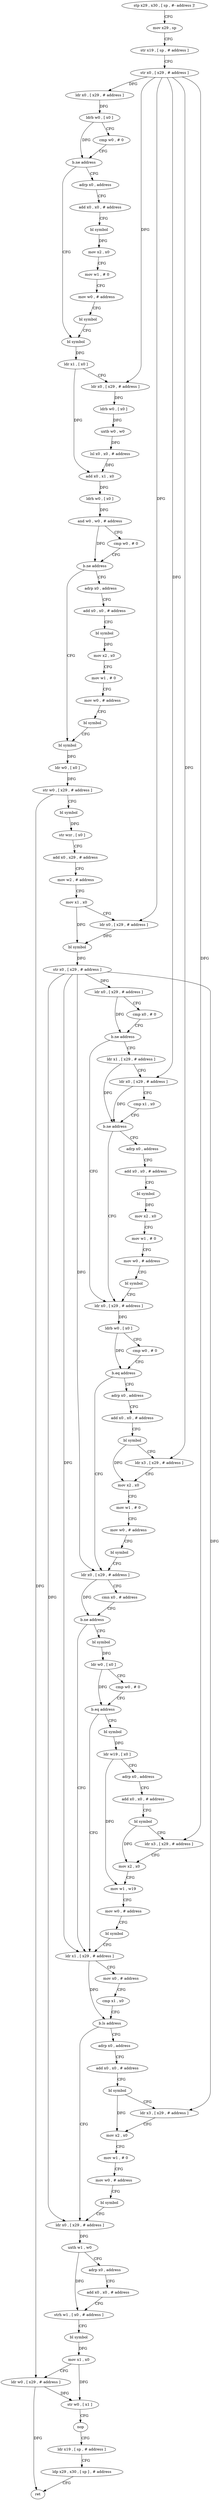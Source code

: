 digraph "func" {
"4246580" [label = "stp x29 , x30 , [ sp , #- address ]!" ]
"4246584" [label = "mov x29 , sp" ]
"4246588" [label = "str x19 , [ sp , # address ]" ]
"4246592" [label = "str x0 , [ x29 , # address ]" ]
"4246596" [label = "ldr x0 , [ x29 , # address ]" ]
"4246600" [label = "ldrb w0 , [ x0 ]" ]
"4246604" [label = "cmp w0 , # 0" ]
"4246608" [label = "b.ne address" ]
"4246640" [label = "bl symbol" ]
"4246612" [label = "adrp x0 , address" ]
"4246644" [label = "ldr x1 , [ x0 ]" ]
"4246648" [label = "ldr x0 , [ x29 , # address ]" ]
"4246652" [label = "ldrb w0 , [ x0 ]" ]
"4246656" [label = "uxtb w0 , w0" ]
"4246660" [label = "lsl x0 , x0 , # address" ]
"4246664" [label = "add x0 , x1 , x0" ]
"4246668" [label = "ldrh w0 , [ x0 ]" ]
"4246672" [label = "and w0 , w0 , # address" ]
"4246676" [label = "cmp w0 , # 0" ]
"4246680" [label = "b.ne address" ]
"4246712" [label = "bl symbol" ]
"4246684" [label = "adrp x0 , address" ]
"4246616" [label = "add x0 , x0 , # address" ]
"4246620" [label = "bl symbol" ]
"4246624" [label = "mov x2 , x0" ]
"4246628" [label = "mov w1 , # 0" ]
"4246632" [label = "mov w0 , # address" ]
"4246636" [label = "bl symbol" ]
"4246716" [label = "ldr w0 , [ x0 ]" ]
"4246720" [label = "str w0 , [ x29 , # address ]" ]
"4246724" [label = "bl symbol" ]
"4246728" [label = "str wzr , [ x0 ]" ]
"4246732" [label = "add x0 , x29 , # address" ]
"4246736" [label = "mov w2 , # address" ]
"4246740" [label = "mov x1 , x0" ]
"4246744" [label = "ldr x0 , [ x29 , # address ]" ]
"4246748" [label = "bl symbol" ]
"4246752" [label = "str x0 , [ x29 , # address ]" ]
"4246756" [label = "ldr x0 , [ x29 , # address ]" ]
"4246760" [label = "cmp x0 , # 0" ]
"4246764" [label = "b.ne address" ]
"4246812" [label = "ldr x0 , [ x29 , # address ]" ]
"4246768" [label = "ldr x1 , [ x29 , # address ]" ]
"4246688" [label = "add x0 , x0 , # address" ]
"4246692" [label = "bl symbol" ]
"4246696" [label = "mov x2 , x0" ]
"4246700" [label = "mov w1 , # 0" ]
"4246704" [label = "mov w0 , # address" ]
"4246708" [label = "bl symbol" ]
"4246816" [label = "ldrb w0 , [ x0 ]" ]
"4246820" [label = "cmp w0 , # 0" ]
"4246824" [label = "b.eq address" ]
"4246860" [label = "ldr x0 , [ x29 , # address ]" ]
"4246828" [label = "adrp x0 , address" ]
"4246772" [label = "ldr x0 , [ x29 , # address ]" ]
"4246776" [label = "cmp x1 , x0" ]
"4246780" [label = "b.ne address" ]
"4246784" [label = "adrp x0 , address" ]
"4246864" [label = "cmn x0 , # address" ]
"4246868" [label = "b.ne address" ]
"4246928" [label = "ldr x1 , [ x29 , # address ]" ]
"4246872" [label = "bl symbol" ]
"4246832" [label = "add x0 , x0 , # address" ]
"4246836" [label = "bl symbol" ]
"4246840" [label = "ldr x3 , [ x29 , # address ]" ]
"4246844" [label = "mov x2 , x0" ]
"4246848" [label = "mov w1 , # 0" ]
"4246852" [label = "mov w0 , # address" ]
"4246856" [label = "bl symbol" ]
"4246788" [label = "add x0 , x0 , # address" ]
"4246792" [label = "bl symbol" ]
"4246796" [label = "mov x2 , x0" ]
"4246800" [label = "mov w1 , # 0" ]
"4246804" [label = "mov w0 , # address" ]
"4246808" [label = "bl symbol" ]
"4246932" [label = "mov x0 , # address" ]
"4246936" [label = "cmp x1 , x0" ]
"4246940" [label = "b.ls address" ]
"4246976" [label = "ldr x0 , [ x29 , # address ]" ]
"4246944" [label = "adrp x0 , address" ]
"4246876" [label = "ldr w0 , [ x0 ]" ]
"4246880" [label = "cmp w0 , # 0" ]
"4246884" [label = "b.eq address" ]
"4246888" [label = "bl symbol" ]
"4246980" [label = "uxth w1 , w0" ]
"4246984" [label = "adrp x0 , address" ]
"4246988" [label = "add x0 , x0 , # address" ]
"4246992" [label = "strh w1 , [ x0 , # address ]" ]
"4246996" [label = "bl symbol" ]
"4247000" [label = "mov x1 , x0" ]
"4247004" [label = "ldr w0 , [ x29 , # address ]" ]
"4247008" [label = "str w0 , [ x1 ]" ]
"4247012" [label = "nop" ]
"4247016" [label = "ldr x19 , [ sp , # address ]" ]
"4247020" [label = "ldp x29 , x30 , [ sp ] , # address" ]
"4247024" [label = "ret" ]
"4246948" [label = "add x0 , x0 , # address" ]
"4246952" [label = "bl symbol" ]
"4246956" [label = "ldr x3 , [ x29 , # address ]" ]
"4246960" [label = "mov x2 , x0" ]
"4246964" [label = "mov w1 , # 0" ]
"4246968" [label = "mov w0 , # address" ]
"4246972" [label = "bl symbol" ]
"4246892" [label = "ldr w19 , [ x0 ]" ]
"4246896" [label = "adrp x0 , address" ]
"4246900" [label = "add x0 , x0 , # address" ]
"4246904" [label = "bl symbol" ]
"4246908" [label = "ldr x3 , [ x29 , # address ]" ]
"4246912" [label = "mov x2 , x0" ]
"4246916" [label = "mov w1 , w19" ]
"4246920" [label = "mov w0 , # address" ]
"4246924" [label = "bl symbol" ]
"4246580" -> "4246584" [ label = "CFG" ]
"4246584" -> "4246588" [ label = "CFG" ]
"4246588" -> "4246592" [ label = "CFG" ]
"4246592" -> "4246596" [ label = "DFG" ]
"4246592" -> "4246648" [ label = "DFG" ]
"4246592" -> "4246744" [ label = "DFG" ]
"4246592" -> "4246772" [ label = "DFG" ]
"4246592" -> "4246840" [ label = "DFG" ]
"4246592" -> "4246908" [ label = "DFG" ]
"4246596" -> "4246600" [ label = "DFG" ]
"4246600" -> "4246604" [ label = "CFG" ]
"4246600" -> "4246608" [ label = "DFG" ]
"4246604" -> "4246608" [ label = "CFG" ]
"4246608" -> "4246640" [ label = "CFG" ]
"4246608" -> "4246612" [ label = "CFG" ]
"4246640" -> "4246644" [ label = "DFG" ]
"4246612" -> "4246616" [ label = "CFG" ]
"4246644" -> "4246648" [ label = "CFG" ]
"4246644" -> "4246664" [ label = "DFG" ]
"4246648" -> "4246652" [ label = "DFG" ]
"4246652" -> "4246656" [ label = "DFG" ]
"4246656" -> "4246660" [ label = "DFG" ]
"4246660" -> "4246664" [ label = "DFG" ]
"4246664" -> "4246668" [ label = "DFG" ]
"4246668" -> "4246672" [ label = "DFG" ]
"4246672" -> "4246676" [ label = "CFG" ]
"4246672" -> "4246680" [ label = "DFG" ]
"4246676" -> "4246680" [ label = "CFG" ]
"4246680" -> "4246712" [ label = "CFG" ]
"4246680" -> "4246684" [ label = "CFG" ]
"4246712" -> "4246716" [ label = "DFG" ]
"4246684" -> "4246688" [ label = "CFG" ]
"4246616" -> "4246620" [ label = "CFG" ]
"4246620" -> "4246624" [ label = "DFG" ]
"4246624" -> "4246628" [ label = "CFG" ]
"4246628" -> "4246632" [ label = "CFG" ]
"4246632" -> "4246636" [ label = "CFG" ]
"4246636" -> "4246640" [ label = "CFG" ]
"4246716" -> "4246720" [ label = "DFG" ]
"4246720" -> "4246724" [ label = "CFG" ]
"4246720" -> "4247004" [ label = "DFG" ]
"4246724" -> "4246728" [ label = "DFG" ]
"4246728" -> "4246732" [ label = "CFG" ]
"4246732" -> "4246736" [ label = "CFG" ]
"4246736" -> "4246740" [ label = "CFG" ]
"4246740" -> "4246744" [ label = "CFG" ]
"4246740" -> "4246748" [ label = "DFG" ]
"4246744" -> "4246748" [ label = "DFG" ]
"4246748" -> "4246752" [ label = "DFG" ]
"4246752" -> "4246756" [ label = "DFG" ]
"4246752" -> "4246860" [ label = "DFG" ]
"4246752" -> "4246928" [ label = "DFG" ]
"4246752" -> "4246976" [ label = "DFG" ]
"4246752" -> "4246956" [ label = "DFG" ]
"4246756" -> "4246760" [ label = "CFG" ]
"4246756" -> "4246764" [ label = "DFG" ]
"4246760" -> "4246764" [ label = "CFG" ]
"4246764" -> "4246812" [ label = "CFG" ]
"4246764" -> "4246768" [ label = "CFG" ]
"4246812" -> "4246816" [ label = "DFG" ]
"4246768" -> "4246772" [ label = "CFG" ]
"4246768" -> "4246780" [ label = "DFG" ]
"4246688" -> "4246692" [ label = "CFG" ]
"4246692" -> "4246696" [ label = "DFG" ]
"4246696" -> "4246700" [ label = "CFG" ]
"4246700" -> "4246704" [ label = "CFG" ]
"4246704" -> "4246708" [ label = "CFG" ]
"4246708" -> "4246712" [ label = "CFG" ]
"4246816" -> "4246820" [ label = "CFG" ]
"4246816" -> "4246824" [ label = "DFG" ]
"4246820" -> "4246824" [ label = "CFG" ]
"4246824" -> "4246860" [ label = "CFG" ]
"4246824" -> "4246828" [ label = "CFG" ]
"4246860" -> "4246864" [ label = "CFG" ]
"4246860" -> "4246868" [ label = "DFG" ]
"4246828" -> "4246832" [ label = "CFG" ]
"4246772" -> "4246776" [ label = "CFG" ]
"4246772" -> "4246780" [ label = "DFG" ]
"4246776" -> "4246780" [ label = "CFG" ]
"4246780" -> "4246812" [ label = "CFG" ]
"4246780" -> "4246784" [ label = "CFG" ]
"4246784" -> "4246788" [ label = "CFG" ]
"4246864" -> "4246868" [ label = "CFG" ]
"4246868" -> "4246928" [ label = "CFG" ]
"4246868" -> "4246872" [ label = "CFG" ]
"4246928" -> "4246932" [ label = "CFG" ]
"4246928" -> "4246940" [ label = "DFG" ]
"4246872" -> "4246876" [ label = "DFG" ]
"4246832" -> "4246836" [ label = "CFG" ]
"4246836" -> "4246840" [ label = "CFG" ]
"4246836" -> "4246844" [ label = "DFG" ]
"4246840" -> "4246844" [ label = "CFG" ]
"4246844" -> "4246848" [ label = "CFG" ]
"4246848" -> "4246852" [ label = "CFG" ]
"4246852" -> "4246856" [ label = "CFG" ]
"4246856" -> "4246860" [ label = "CFG" ]
"4246788" -> "4246792" [ label = "CFG" ]
"4246792" -> "4246796" [ label = "DFG" ]
"4246796" -> "4246800" [ label = "CFG" ]
"4246800" -> "4246804" [ label = "CFG" ]
"4246804" -> "4246808" [ label = "CFG" ]
"4246808" -> "4246812" [ label = "CFG" ]
"4246932" -> "4246936" [ label = "CFG" ]
"4246936" -> "4246940" [ label = "CFG" ]
"4246940" -> "4246976" [ label = "CFG" ]
"4246940" -> "4246944" [ label = "CFG" ]
"4246976" -> "4246980" [ label = "DFG" ]
"4246944" -> "4246948" [ label = "CFG" ]
"4246876" -> "4246880" [ label = "CFG" ]
"4246876" -> "4246884" [ label = "DFG" ]
"4246880" -> "4246884" [ label = "CFG" ]
"4246884" -> "4246928" [ label = "CFG" ]
"4246884" -> "4246888" [ label = "CFG" ]
"4246888" -> "4246892" [ label = "DFG" ]
"4246980" -> "4246984" [ label = "CFG" ]
"4246980" -> "4246992" [ label = "DFG" ]
"4246984" -> "4246988" [ label = "CFG" ]
"4246988" -> "4246992" [ label = "CFG" ]
"4246992" -> "4246996" [ label = "CFG" ]
"4246996" -> "4247000" [ label = "DFG" ]
"4247000" -> "4247004" [ label = "CFG" ]
"4247000" -> "4247008" [ label = "DFG" ]
"4247004" -> "4247008" [ label = "DFG" ]
"4247004" -> "4247024" [ label = "DFG" ]
"4247008" -> "4247012" [ label = "CFG" ]
"4247012" -> "4247016" [ label = "CFG" ]
"4247016" -> "4247020" [ label = "CFG" ]
"4247020" -> "4247024" [ label = "CFG" ]
"4246948" -> "4246952" [ label = "CFG" ]
"4246952" -> "4246956" [ label = "CFG" ]
"4246952" -> "4246960" [ label = "DFG" ]
"4246956" -> "4246960" [ label = "CFG" ]
"4246960" -> "4246964" [ label = "CFG" ]
"4246964" -> "4246968" [ label = "CFG" ]
"4246968" -> "4246972" [ label = "CFG" ]
"4246972" -> "4246976" [ label = "CFG" ]
"4246892" -> "4246896" [ label = "CFG" ]
"4246892" -> "4246916" [ label = "DFG" ]
"4246896" -> "4246900" [ label = "CFG" ]
"4246900" -> "4246904" [ label = "CFG" ]
"4246904" -> "4246908" [ label = "CFG" ]
"4246904" -> "4246912" [ label = "DFG" ]
"4246908" -> "4246912" [ label = "CFG" ]
"4246912" -> "4246916" [ label = "CFG" ]
"4246916" -> "4246920" [ label = "CFG" ]
"4246920" -> "4246924" [ label = "CFG" ]
"4246924" -> "4246928" [ label = "CFG" ]
}
